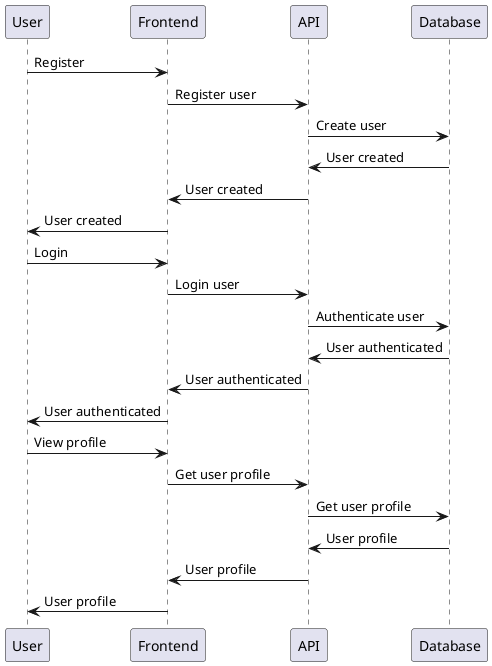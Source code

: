 @startuml
participant "User" as user
participant "Frontend" as frontend
participant "API" as api
participant "Database" as database

user -> frontend: Register
frontend -> api: Register user
api -> database: Create user
database -> api: User created
api -> frontend: User created
frontend -> user: User created

user -> frontend: Login
frontend -> api: Login user
api -> database: Authenticate user
database -> api: User authenticated
api -> frontend: User authenticated
frontend -> user: User authenticated

user -> frontend: View profile
frontend -> api: Get user profile
api -> database: Get user profile
database -> api: User profile
api -> frontend: User profile
frontend -> user: User profile

@enduml